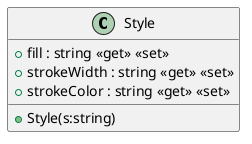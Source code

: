 @startuml
class Style {
    + fill : string <<get>> <<set>>
    + strokeWidth : string <<get>> <<set>>
    + strokeColor : string <<get>> <<set>>
    + Style(s:string)
}
@enduml
